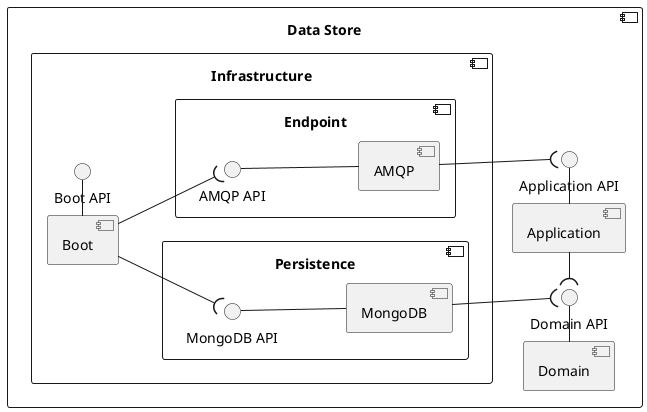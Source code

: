 @startuml data-store

left to right direction

component "Data Store" {
    component "Domain" as DOM
    component "Application" as APP
    component "Infrastructure" as INFRA {
        component "Boot" as BOOT
        component "Persistence" {
            component "MongoDB" as DB
            interface "MongoDB API" as DB_API
        }
        component "Endpoint" as ENDPOINT {
            component "AMQP" as AMQP
            interface "AMQP API" as AMQP_API
        }
        interface "Boot API" as BOOT_API
    }

    interface "Application API" as APP_API
    interface "Domain API" as DOM_API

    DOM - DOM_API

    AMQP_API -- AMQP
    APP - APP_API
    DB_API -- DB

    BOOT - BOOT_API

    AMQP --( APP_API
    DB --( DOM_API
    DOM_API )- APP
    BOOT --( DB_API
    BOOT --( AMQP_API
}

@enduml
